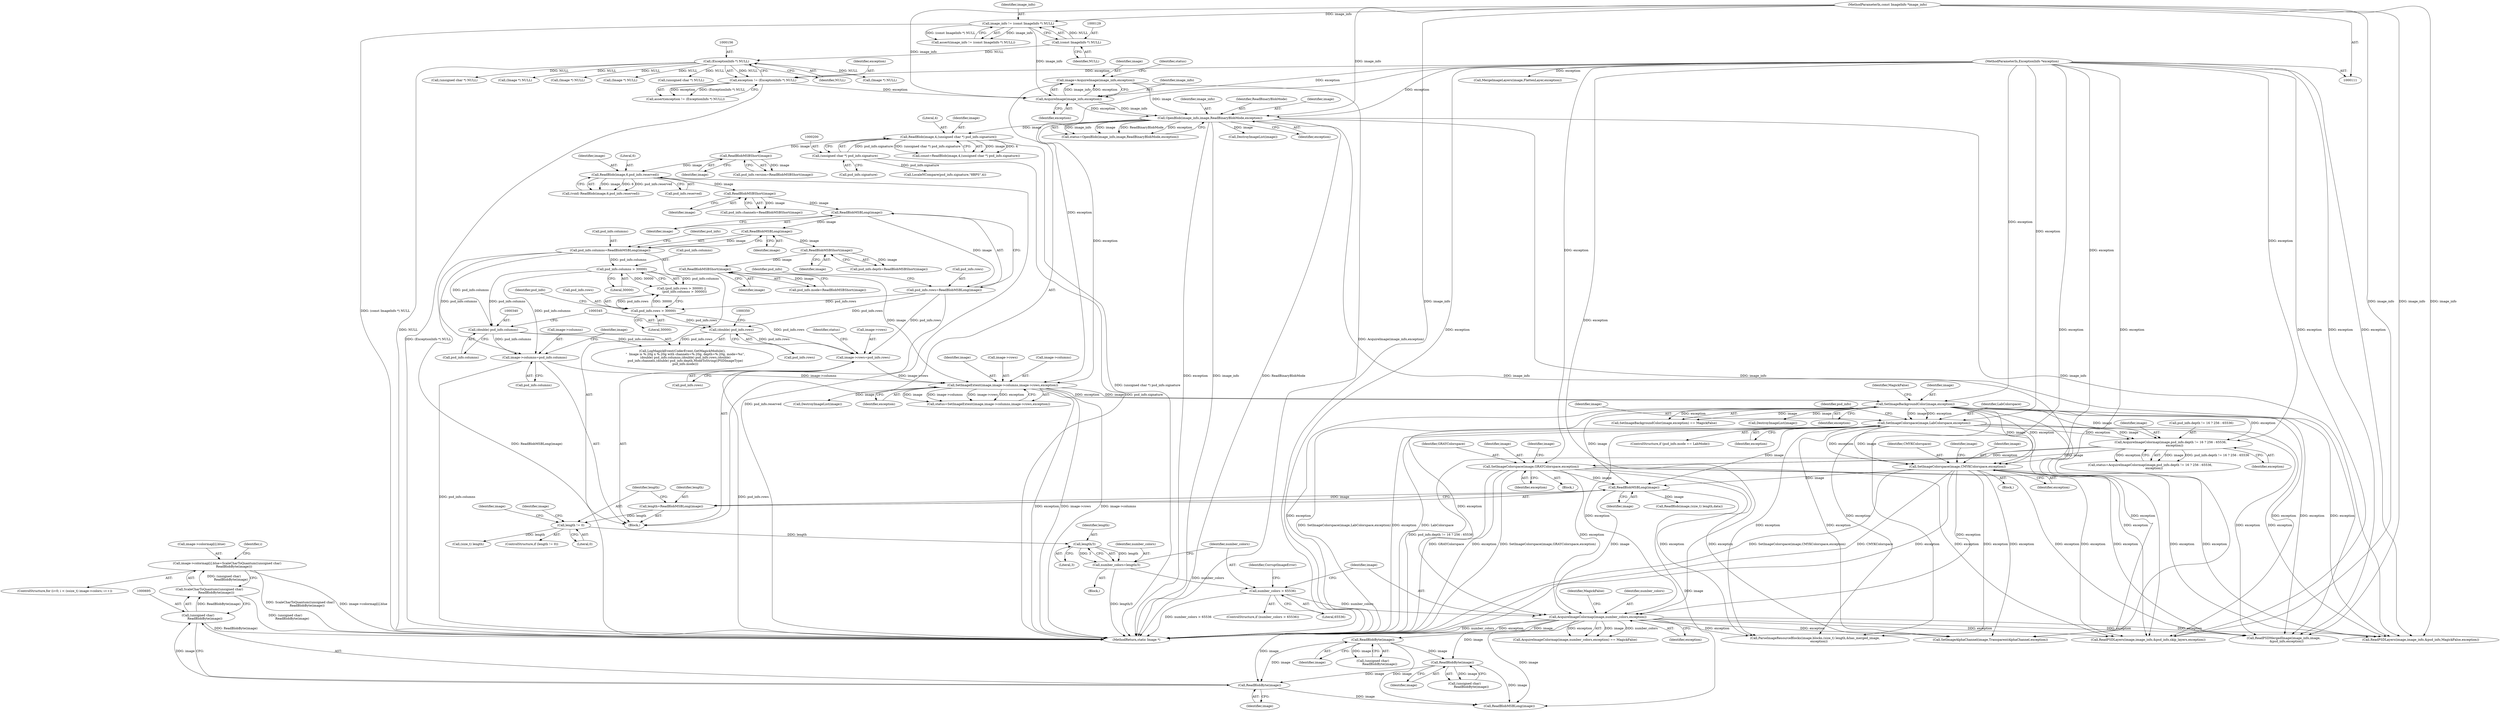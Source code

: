 digraph "0_ImageMagick_198fffab4daf8aea88badd9c629350e5b26ec32f@array" {
"1000685" [label="(Call,image->colormap[i].blue=ScaleCharToQuantum((unsigned char)\n              ReadBlobByte(image)))"];
"1000693" [label="(Call,ScaleCharToQuantum((unsigned char)\n              ReadBlobByte(image)))"];
"1000694" [label="(Call,(unsigned char)\n              ReadBlobByte(image))"];
"1000696" [label="(Call,ReadBlobByte(image))"];
"1000612" [label="(Call,AcquireImageColormap(image,number_colors,exception))"];
"1000535" [label="(Call,ReadBlobMSBLong(image))"];
"1000436" [label="(Call,SetImageColorspace(image,CMYKColorspace,exception))"];
"1000406" [label="(Call,SetImageBackgroundColor(image,exception))"];
"1000388" [label="(Call,SetImageExtent(image,image->columns,image->rows,exception))"];
"1000325" [label="(Call,ReadBlobMSBShort(image))"];
"1000298" [label="(Call,ReadBlobMSBShort(image))"];
"1000271" [label="(Call,ReadBlobMSBLong(image))"];
"1000265" [label="(Call,ReadBlobMSBLong(image))"];
"1000250" [label="(Call,ReadBlobMSBShort(image))"];
"1000240" [label="(Call,ReadBlob(image,6,psd_info.reserved))"];
"1000208" [label="(Call,ReadBlobMSBShort(image))"];
"1000196" [label="(Call,ReadBlob(image,4,(unsigned char *) psd_info.signature))"];
"1000171" [label="(Call,OpenBlob(image_info,image,ReadBinaryBlobMode,exception))"];
"1000166" [label="(Call,AcquireImage(image_info,exception))"];
"1000126" [label="(Call,image_info != (const ImageInfo *) NULL)"];
"1000112" [label="(MethodParameterIn,const ImageInfo *image_info)"];
"1000128" [label="(Call,(const ImageInfo *) NULL)"];
"1000153" [label="(Call,exception != (ExceptionInfo *) NULL)"];
"1000113" [label="(MethodParameterIn,ExceptionInfo *exception)"];
"1000155" [label="(Call,(ExceptionInfo *) NULL)"];
"1000164" [label="(Call,image=AcquireImage(image_info,exception))"];
"1000199" [label="(Call,(unsigned char *) psd_info.signature)"];
"1000372" [label="(Call,image->columns=psd_info.columns)"];
"1000286" [label="(Call,psd_info.columns > 30000)"];
"1000267" [label="(Call,psd_info.columns=ReadBlobMSBLong(image))"];
"1000339" [label="(Call,(double) psd_info.columns)"];
"1000379" [label="(Call,image->rows=psd_info.rows)"];
"1000281" [label="(Call,psd_info.rows > 30000)"];
"1000261" [label="(Call,psd_info.rows=ReadBlobMSBLong(image))"];
"1000344" [label="(Call,(double) psd_info.rows)"];
"1000425" [label="(Call,SetImageColorspace(image,LabColorspace,exception))"];
"1000504" [label="(Call,SetImageColorspace(image,GRAYColorspace,exception))"];
"1000474" [label="(Call,AcquireImageColormap(image,psd_info.depth != 16 ? 256 : 65536,\n        exception))"];
"1000604" [label="(Call,number_colors > 65536)"];
"1000598" [label="(Call,number_colors=length/3)"];
"1000600" [label="(Call,length/3)"];
"1000538" [label="(Call,length != 0)"];
"1000533" [label="(Call,length=ReadBlobMSBLong(image))"];
"1000670" [label="(Call,ReadBlobByte(image))"];
"1000644" [label="(Call,ReadBlobByte(image))"];
"1000432" [label="(Identifier,psd_info)"];
"1000419" [label="(ControlStructure,if (psd_info.mode == LabMode))"];
"1000171" [label="(Call,OpenBlob(image_info,image,ReadBinaryBlobMode,exception))"];
"1000605" [label="(Identifier,number_colors)"];
"1000686" [label="(Call,image->colormap[i].blue)"];
"1000693" [label="(Call,ScaleCharToQuantum((unsigned char)\n              ReadBlobByte(image)))"];
"1000672" [label="(ControlStructure,for (i=0; i < (ssize_t) image->colors; i++))"];
"1000287" [label="(Call,psd_info.columns)"];
"1000277" [label="(Identifier,psd_info)"];
"1000387" [label="(Identifier,status)"];
"1000606" [label="(Literal,65536)"];
"1000165" [label="(Identifier,image)"];
"1000152" [label="(Call,assert(exception != (ExceptionInfo *) NULL))"];
"1000269" [label="(Identifier,psd_info)"];
"1001057" [label="(MethodReturn,static Image *)"];
"1000406" [label="(Call,SetImageBackgroundColor(image,exception))"];
"1000243" [label="(Call,psd_info.reserved)"];
"1000194" [label="(Call,count=ReadBlob(image,4,(unsigned char *) psd_info.signature))"];
"1000157" [label="(Identifier,NULL)"];
"1000537" [label="(ControlStructure,if (length != 0))"];
"1000566" [label="(Call,(size_t) length)"];
"1000242" [label="(Literal,6)"];
"1000272" [label="(Identifier,image)"];
"1000262" [label="(Call,psd_info.rows)"];
"1000186" [label="(Call,(Image *) NULL)"];
"1000335" [label="(Call,LogMagickEvent(CoderEvent,GetMagickModule(),\n      \"  Image is %.20g x %.20g with channels=%.20g, depth=%.20g, mode=%s\",\n      (double) psd_info.columns,(double) psd_info.rows,(double)\n      psd_info.channels,(double) psd_info.depth,ModeToString((PSDImageType)\n      psd_info.mode)))"];
"1000507" [label="(Identifier,exception)"];
"1000390" [label="(Call,image->columns)"];
"1000608" [label="(Identifier,CorruptImageError)"];
"1000645" [label="(Identifier,image)"];
"1000723" [label="(Call,ReadBlobMSBLong(image))"];
"1000267" [label="(Call,psd_info.columns=ReadBlobMSBLong(image))"];
"1000341" [label="(Call,psd_info.columns)"];
"1000183" [label="(Call,DestroyImageList(image))"];
"1000611" [label="(Call,AcquireImageColormap(image,number_colors,exception) == MagickFalse)"];
"1000601" [label="(Identifier,length)"];
"1000668" [label="(Call,(unsigned char)\n              ReadBlobByte(image))"];
"1000326" [label="(Identifier,image)"];
"1000405" [label="(Call,SetImageBackgroundColor(image,exception) == MagickFalse)"];
"1000346" [label="(Call,psd_info.rows)"];
"1000538" [label="(Call,length != 0)"];
"1000475" [label="(Identifier,image)"];
"1000471" [label="(Block,)"];
"1000321" [label="(Call,psd_info.mode=ReadBlobMSBShort(image))"];
"1000154" [label="(Identifier,exception)"];
"1000172" [label="(Identifier,image_info)"];
"1000545" [label="(Identifier,image)"];
"1000427" [label="(Identifier,LabColorspace)"];
"1000603" [label="(ControlStructure,if (number_colors > 65536))"];
"1000409" [label="(Identifier,MagickFalse)"];
"1000413" [label="(Call,DestroyImageList(image))"];
"1000251" [label="(Identifier,image)"];
"1000168" [label="(Identifier,exception)"];
"1000281" [label="(Call,psd_info.rows > 30000)"];
"1000217" [label="(Call,LocaleNCompare(psd_info.signature,\"8BPS\",4))"];
"1000600" [label="(Call,length/3)"];
"1000174" [label="(Identifier,ReadBinaryBlobMode)"];
"1000204" [label="(Call,psd_info.version=ReadBlobMSBShort(image))"];
"1000372" [label="(Call,image->columns=psd_info.columns)"];
"1000261" [label="(Call,psd_info.rows=ReadBlobMSBLong(image))"];
"1000697" [label="(Identifier,image)"];
"1000288" [label="(Identifier,psd_info)"];
"1000596" [label="(Block,)"];
"1000536" [label="(Identifier,image)"];
"1000435" [label="(Block,)"];
"1000268" [label="(Call,psd_info.columns)"];
"1000198" [label="(Literal,4)"];
"1000684" [label="(Identifier,i)"];
"1000696" [label="(Call,ReadBlobByte(image))"];
"1000127" [label="(Identifier,image_info)"];
"1000241" [label="(Identifier,image)"];
"1000474" [label="(Call,AcquireImageColormap(image,psd_info.depth != 16 ? 256 : 65536,\n        exception))"];
"1000408" [label="(Identifier,exception)"];
"1000175" [label="(Identifier,exception)"];
"1000380" [label="(Call,image->rows)"];
"1000987" [label="(Call,ReadPSDLayers(image,image_info,&psd_info,MagickFalse,exception))"];
"1000762" [label="(Call,(unsigned char *) NULL)"];
"1000266" [label="(Identifier,image)"];
"1000535" [label="(Call,ReadBlobMSBLong(image))"];
"1000170" [label="(Identifier,status)"];
"1000402" [label="(Call,DestroyImageList(image))"];
"1000286" [label="(Call,psd_info.columns > 30000)"];
"1000166" [label="(Call,AcquireImage(image_info,exception))"];
"1000416" [label="(Call,(Image *) NULL)"];
"1000613" [label="(Identifier,image)"];
"1000173" [label="(Identifier,image)"];
"1000128" [label="(Call,(const ImageInfo *) NULL)"];
"1000437" [label="(Identifier,image)"];
"1000299" [label="(Identifier,image)"];
"1000376" [label="(Call,psd_info.columns)"];
"1000113" [label="(MethodParameterIn,ExceptionInfo *exception)"];
"1000428" [label="(Identifier,exception)"];
"1000386" [label="(Call,status=SetImageExtent(image,image->columns,image->rows,exception))"];
"1000240" [label="(Call,ReadBlob(image,6,psd_info.reserved))"];
"1000169" [label="(Call,status=OpenBlob(image_info,image,ReadBinaryBlobMode,exception))"];
"1000505" [label="(Identifier,image)"];
"1000280" [label="(Call,(psd_info.rows > 30000) ||\n      (psd_info.columns > 30000))"];
"1000196" [label="(Call,ReadBlob(image,4,(unsigned char *) psd_info.signature))"];
"1000290" [label="(Literal,30000)"];
"1000425" [label="(Call,SetImageColorspace(image,LabColorspace,exception))"];
"1000436" [label="(Call,SetImageColorspace(image,CMYKColorspace,exception))"];
"1000472" [label="(Call,status=AcquireImageColormap(image,psd_info.depth != 16 ? 256 : 65536,\n        exception))"];
"1000801" [label="(Call,ParseImageResourceBlocks(image,blocks,(size_t) length,&has_merged_image,\n        exception))"];
"1000389" [label="(Identifier,image)"];
"1000265" [label="(Call,ReadBlobMSBLong(image))"];
"1000476" [label="(Call,psd_info.depth != 16 ? 256 : 65536)"];
"1000685" [label="(Call,image->colormap[i].blue=ScaleCharToQuantum((unsigned char)\n              ReadBlobByte(image)))"];
"1000126" [label="(Call,image_info != (const ImageInfo *) NULL)"];
"1000339" [label="(Call,(double) psd_info.columns)"];
"1000153" [label="(Call,exception != (ExceptionInfo *) NULL)"];
"1000504" [label="(Call,SetImageColorspace(image,GRAYColorspace,exception))"];
"1000294" [label="(Call,psd_info.depth=ReadBlobMSBShort(image))"];
"1000164" [label="(Call,image=AcquireImage(image_info,exception))"];
"1000383" [label="(Call,psd_info.rows)"];
"1001008" [label="(Call,(Image *) NULL)"];
"1000373" [label="(Call,image->columns)"];
"1000112" [label="(MethodParameterIn,const ImageInfo *image_info)"];
"1000438" [label="(Identifier,CMYKColorspace)"];
"1000510" [label="(Identifier,image)"];
"1000533" [label="(Call,length=ReadBlobMSBLong(image))"];
"1000583" [label="(Call,ReadBlob(image,(size_t) length,data))"];
"1000540" [label="(Literal,0)"];
"1000895" [label="(Call,ReadPSDLayers(image,image_info,&psd_info,skip_layers,exception))"];
"1000298" [label="(Call,ReadBlobMSBShort(image))"];
"1000707" [label="(Identifier,image)"];
"1000271" [label="(Call,ReadBlobMSBLong(image))"];
"1000612" [label="(Call,AcquireImageColormap(image,number_colors,exception))"];
"1000209" [label="(Identifier,image)"];
"1000439" [label="(Identifier,exception)"];
"1000246" [label="(Call,psd_info.channels=ReadBlobMSBShort(image))"];
"1000381" [label="(Identifier,image)"];
"1000604" [label="(Call,number_colors > 65536)"];
"1001022" [label="(Call,SetImageAlphaChannel(image,TransparentAlphaChannel,exception))"];
"1000325" [label="(Call,ReadBlobMSBShort(image))"];
"1000285" [label="(Literal,30000)"];
"1000642" [label="(Call,(unsigned char)\n              ReadBlobByte(image))"];
"1000130" [label="(Identifier,NULL)"];
"1000539" [label="(Identifier,length)"];
"1000238" [label="(Call,(void) ReadBlob(image,6,psd_info.reserved))"];
"1000614" [label="(Identifier,number_colors)"];
"1000250" [label="(Call,ReadBlobMSBShort(image))"];
"1000201" [label="(Call,psd_info.signature)"];
"1000616" [label="(Identifier,MagickFalse)"];
"1000167" [label="(Identifier,image_info)"];
"1000602" [label="(Literal,3)"];
"1000599" [label="(Identifier,number_colors)"];
"1000208" [label="(Call,ReadBlobMSBShort(image))"];
"1000197" [label="(Identifier,image)"];
"1000913" [label="(Call,(Image *) NULL)"];
"1000644" [label="(Call,ReadBlobByte(image))"];
"1000442" [label="(Identifier,image)"];
"1000961" [label="(Call,ReadPSDMergedImage(image_info,image,\n      &psd_info,exception))"];
"1000396" [label="(Identifier,exception)"];
"1000393" [label="(Call,image->rows)"];
"1000506" [label="(Identifier,GRAYColorspace)"];
"1000282" [label="(Call,psd_info.rows)"];
"1000125" [label="(Call,assert(image_info != (const ImageInfo *) NULL))"];
"1000388" [label="(Call,SetImageExtent(image,image->columns,image->rows,exception))"];
"1000114" [label="(Block,)"];
"1001042" [label="(Call,MergeImageLayers(image,FlattenLayer,exception))"];
"1000671" [label="(Identifier,image)"];
"1000407" [label="(Identifier,image)"];
"1000575" [label="(Call,(unsigned char *) NULL)"];
"1000534" [label="(Identifier,length)"];
"1000379" [label="(Call,image->rows=psd_info.rows)"];
"1000484" [label="(Identifier,exception)"];
"1000694" [label="(Call,(unsigned char)\n              ReadBlobByte(image))"];
"1000155" [label="(Call,(ExceptionInfo *) NULL)"];
"1000426" [label="(Identifier,image)"];
"1000199" [label="(Call,(unsigned char *) psd_info.signature)"];
"1000615" [label="(Identifier,exception)"];
"1000344" [label="(Call,(double) psd_info.rows)"];
"1000670" [label="(Call,ReadBlobByte(image))"];
"1000598" [label="(Call,number_colors=length/3)"];
"1000685" -> "1000672"  [label="AST: "];
"1000685" -> "1000693"  [label="CFG: "];
"1000686" -> "1000685"  [label="AST: "];
"1000693" -> "1000685"  [label="AST: "];
"1000684" -> "1000685"  [label="CFG: "];
"1000685" -> "1001057"  [label="DDG: ScaleCharToQuantum((unsigned char)\n              ReadBlobByte(image))"];
"1000685" -> "1001057"  [label="DDG: image->colormap[i].blue"];
"1000693" -> "1000685"  [label="DDG: (unsigned char)\n              ReadBlobByte(image)"];
"1000693" -> "1000694"  [label="CFG: "];
"1000694" -> "1000693"  [label="AST: "];
"1000693" -> "1001057"  [label="DDG: (unsigned char)\n              ReadBlobByte(image)"];
"1000694" -> "1000693"  [label="DDG: ReadBlobByte(image)"];
"1000694" -> "1000696"  [label="CFG: "];
"1000695" -> "1000694"  [label="AST: "];
"1000696" -> "1000694"  [label="AST: "];
"1000694" -> "1001057"  [label="DDG: ReadBlobByte(image)"];
"1000696" -> "1000694"  [label="DDG: image"];
"1000696" -> "1000697"  [label="CFG: "];
"1000697" -> "1000696"  [label="AST: "];
"1000612" -> "1000696"  [label="DDG: image"];
"1000670" -> "1000696"  [label="DDG: image"];
"1000644" -> "1000696"  [label="DDG: image"];
"1000696" -> "1000723"  [label="DDG: image"];
"1000612" -> "1000611"  [label="AST: "];
"1000612" -> "1000615"  [label="CFG: "];
"1000613" -> "1000612"  [label="AST: "];
"1000614" -> "1000612"  [label="AST: "];
"1000615" -> "1000612"  [label="AST: "];
"1000616" -> "1000612"  [label="CFG: "];
"1000612" -> "1001057"  [label="DDG: number_colors"];
"1000612" -> "1001057"  [label="DDG: exception"];
"1000612" -> "1000611"  [label="DDG: image"];
"1000612" -> "1000611"  [label="DDG: number_colors"];
"1000612" -> "1000611"  [label="DDG: exception"];
"1000535" -> "1000612"  [label="DDG: image"];
"1000604" -> "1000612"  [label="DDG: number_colors"];
"1000425" -> "1000612"  [label="DDG: exception"];
"1000504" -> "1000612"  [label="DDG: exception"];
"1000406" -> "1000612"  [label="DDG: exception"];
"1000436" -> "1000612"  [label="DDG: exception"];
"1000113" -> "1000612"  [label="DDG: exception"];
"1000612" -> "1000644"  [label="DDG: image"];
"1000612" -> "1000670"  [label="DDG: image"];
"1000612" -> "1000723"  [label="DDG: image"];
"1000612" -> "1000801"  [label="DDG: exception"];
"1000612" -> "1000895"  [label="DDG: exception"];
"1000612" -> "1000961"  [label="DDG: exception"];
"1000612" -> "1000987"  [label="DDG: exception"];
"1000612" -> "1001022"  [label="DDG: exception"];
"1000535" -> "1000533"  [label="AST: "];
"1000535" -> "1000536"  [label="CFG: "];
"1000536" -> "1000535"  [label="AST: "];
"1000533" -> "1000535"  [label="CFG: "];
"1000535" -> "1000533"  [label="DDG: image"];
"1000436" -> "1000535"  [label="DDG: image"];
"1000406" -> "1000535"  [label="DDG: image"];
"1000425" -> "1000535"  [label="DDG: image"];
"1000504" -> "1000535"  [label="DDG: image"];
"1000535" -> "1000583"  [label="DDG: image"];
"1000535" -> "1000723"  [label="DDG: image"];
"1000436" -> "1000435"  [label="AST: "];
"1000436" -> "1000439"  [label="CFG: "];
"1000437" -> "1000436"  [label="AST: "];
"1000438" -> "1000436"  [label="AST: "];
"1000439" -> "1000436"  [label="AST: "];
"1000442" -> "1000436"  [label="CFG: "];
"1000436" -> "1001057"  [label="DDG: SetImageColorspace(image,CMYKColorspace,exception)"];
"1000436" -> "1001057"  [label="DDG: CMYKColorspace"];
"1000436" -> "1001057"  [label="DDG: exception"];
"1000406" -> "1000436"  [label="DDG: image"];
"1000406" -> "1000436"  [label="DDG: exception"];
"1000425" -> "1000436"  [label="DDG: image"];
"1000425" -> "1000436"  [label="DDG: exception"];
"1000113" -> "1000436"  [label="DDG: exception"];
"1000436" -> "1000801"  [label="DDG: exception"];
"1000436" -> "1000895"  [label="DDG: exception"];
"1000436" -> "1000961"  [label="DDG: exception"];
"1000436" -> "1000987"  [label="DDG: exception"];
"1000436" -> "1001022"  [label="DDG: exception"];
"1000406" -> "1000405"  [label="AST: "];
"1000406" -> "1000408"  [label="CFG: "];
"1000407" -> "1000406"  [label="AST: "];
"1000408" -> "1000406"  [label="AST: "];
"1000409" -> "1000406"  [label="CFG: "];
"1000406" -> "1001057"  [label="DDG: exception"];
"1000406" -> "1000405"  [label="DDG: image"];
"1000406" -> "1000405"  [label="DDG: exception"];
"1000388" -> "1000406"  [label="DDG: image"];
"1000388" -> "1000406"  [label="DDG: exception"];
"1000113" -> "1000406"  [label="DDG: exception"];
"1000406" -> "1000413"  [label="DDG: image"];
"1000406" -> "1000425"  [label="DDG: image"];
"1000406" -> "1000425"  [label="DDG: exception"];
"1000406" -> "1000474"  [label="DDG: image"];
"1000406" -> "1000474"  [label="DDG: exception"];
"1000406" -> "1000801"  [label="DDG: exception"];
"1000406" -> "1000895"  [label="DDG: exception"];
"1000406" -> "1000961"  [label="DDG: exception"];
"1000406" -> "1000987"  [label="DDG: exception"];
"1000406" -> "1001022"  [label="DDG: exception"];
"1000388" -> "1000386"  [label="AST: "];
"1000388" -> "1000396"  [label="CFG: "];
"1000389" -> "1000388"  [label="AST: "];
"1000390" -> "1000388"  [label="AST: "];
"1000393" -> "1000388"  [label="AST: "];
"1000396" -> "1000388"  [label="AST: "];
"1000386" -> "1000388"  [label="CFG: "];
"1000388" -> "1001057"  [label="DDG: exception"];
"1000388" -> "1001057"  [label="DDG: image->rows"];
"1000388" -> "1001057"  [label="DDG: image->columns"];
"1000388" -> "1000386"  [label="DDG: image"];
"1000388" -> "1000386"  [label="DDG: image->columns"];
"1000388" -> "1000386"  [label="DDG: image->rows"];
"1000388" -> "1000386"  [label="DDG: exception"];
"1000325" -> "1000388"  [label="DDG: image"];
"1000372" -> "1000388"  [label="DDG: image->columns"];
"1000379" -> "1000388"  [label="DDG: image->rows"];
"1000171" -> "1000388"  [label="DDG: exception"];
"1000113" -> "1000388"  [label="DDG: exception"];
"1000388" -> "1000402"  [label="DDG: image"];
"1000325" -> "1000321"  [label="AST: "];
"1000325" -> "1000326"  [label="CFG: "];
"1000326" -> "1000325"  [label="AST: "];
"1000321" -> "1000325"  [label="CFG: "];
"1000325" -> "1000321"  [label="DDG: image"];
"1000298" -> "1000325"  [label="DDG: image"];
"1000298" -> "1000294"  [label="AST: "];
"1000298" -> "1000299"  [label="CFG: "];
"1000299" -> "1000298"  [label="AST: "];
"1000294" -> "1000298"  [label="CFG: "];
"1000298" -> "1000294"  [label="DDG: image"];
"1000271" -> "1000298"  [label="DDG: image"];
"1000271" -> "1000267"  [label="AST: "];
"1000271" -> "1000272"  [label="CFG: "];
"1000272" -> "1000271"  [label="AST: "];
"1000267" -> "1000271"  [label="CFG: "];
"1000271" -> "1000267"  [label="DDG: image"];
"1000265" -> "1000271"  [label="DDG: image"];
"1000265" -> "1000261"  [label="AST: "];
"1000265" -> "1000266"  [label="CFG: "];
"1000266" -> "1000265"  [label="AST: "];
"1000261" -> "1000265"  [label="CFG: "];
"1000265" -> "1000261"  [label="DDG: image"];
"1000250" -> "1000265"  [label="DDG: image"];
"1000250" -> "1000246"  [label="AST: "];
"1000250" -> "1000251"  [label="CFG: "];
"1000251" -> "1000250"  [label="AST: "];
"1000246" -> "1000250"  [label="CFG: "];
"1000250" -> "1000246"  [label="DDG: image"];
"1000240" -> "1000250"  [label="DDG: image"];
"1000240" -> "1000238"  [label="AST: "];
"1000240" -> "1000243"  [label="CFG: "];
"1000241" -> "1000240"  [label="AST: "];
"1000242" -> "1000240"  [label="AST: "];
"1000243" -> "1000240"  [label="AST: "];
"1000238" -> "1000240"  [label="CFG: "];
"1000240" -> "1001057"  [label="DDG: psd_info.reserved"];
"1000240" -> "1000238"  [label="DDG: image"];
"1000240" -> "1000238"  [label="DDG: 6"];
"1000240" -> "1000238"  [label="DDG: psd_info.reserved"];
"1000208" -> "1000240"  [label="DDG: image"];
"1000208" -> "1000204"  [label="AST: "];
"1000208" -> "1000209"  [label="CFG: "];
"1000209" -> "1000208"  [label="AST: "];
"1000204" -> "1000208"  [label="CFG: "];
"1000208" -> "1000204"  [label="DDG: image"];
"1000196" -> "1000208"  [label="DDG: image"];
"1000196" -> "1000194"  [label="AST: "];
"1000196" -> "1000199"  [label="CFG: "];
"1000197" -> "1000196"  [label="AST: "];
"1000198" -> "1000196"  [label="AST: "];
"1000199" -> "1000196"  [label="AST: "];
"1000194" -> "1000196"  [label="CFG: "];
"1000196" -> "1001057"  [label="DDG: (unsigned char *) psd_info.signature"];
"1000196" -> "1000194"  [label="DDG: image"];
"1000196" -> "1000194"  [label="DDG: 4"];
"1000196" -> "1000194"  [label="DDG: (unsigned char *) psd_info.signature"];
"1000171" -> "1000196"  [label="DDG: image"];
"1000199" -> "1000196"  [label="DDG: psd_info.signature"];
"1000171" -> "1000169"  [label="AST: "];
"1000171" -> "1000175"  [label="CFG: "];
"1000172" -> "1000171"  [label="AST: "];
"1000173" -> "1000171"  [label="AST: "];
"1000174" -> "1000171"  [label="AST: "];
"1000175" -> "1000171"  [label="AST: "];
"1000169" -> "1000171"  [label="CFG: "];
"1000171" -> "1001057"  [label="DDG: image_info"];
"1000171" -> "1001057"  [label="DDG: ReadBinaryBlobMode"];
"1000171" -> "1001057"  [label="DDG: exception"];
"1000171" -> "1000169"  [label="DDG: image_info"];
"1000171" -> "1000169"  [label="DDG: image"];
"1000171" -> "1000169"  [label="DDG: ReadBinaryBlobMode"];
"1000171" -> "1000169"  [label="DDG: exception"];
"1000166" -> "1000171"  [label="DDG: image_info"];
"1000166" -> "1000171"  [label="DDG: exception"];
"1000112" -> "1000171"  [label="DDG: image_info"];
"1000164" -> "1000171"  [label="DDG: image"];
"1000113" -> "1000171"  [label="DDG: exception"];
"1000171" -> "1000183"  [label="DDG: image"];
"1000171" -> "1000895"  [label="DDG: image_info"];
"1000171" -> "1000961"  [label="DDG: image_info"];
"1000171" -> "1000987"  [label="DDG: image_info"];
"1000166" -> "1000164"  [label="AST: "];
"1000166" -> "1000168"  [label="CFG: "];
"1000167" -> "1000166"  [label="AST: "];
"1000168" -> "1000166"  [label="AST: "];
"1000164" -> "1000166"  [label="CFG: "];
"1000166" -> "1000164"  [label="DDG: image_info"];
"1000166" -> "1000164"  [label="DDG: exception"];
"1000126" -> "1000166"  [label="DDG: image_info"];
"1000112" -> "1000166"  [label="DDG: image_info"];
"1000153" -> "1000166"  [label="DDG: exception"];
"1000113" -> "1000166"  [label="DDG: exception"];
"1000126" -> "1000125"  [label="AST: "];
"1000126" -> "1000128"  [label="CFG: "];
"1000127" -> "1000126"  [label="AST: "];
"1000128" -> "1000126"  [label="AST: "];
"1000125" -> "1000126"  [label="CFG: "];
"1000126" -> "1001057"  [label="DDG: (const ImageInfo *) NULL"];
"1000126" -> "1000125"  [label="DDG: image_info"];
"1000126" -> "1000125"  [label="DDG: (const ImageInfo *) NULL"];
"1000112" -> "1000126"  [label="DDG: image_info"];
"1000128" -> "1000126"  [label="DDG: NULL"];
"1000112" -> "1000111"  [label="AST: "];
"1000112" -> "1001057"  [label="DDG: image_info"];
"1000112" -> "1000895"  [label="DDG: image_info"];
"1000112" -> "1000961"  [label="DDG: image_info"];
"1000112" -> "1000987"  [label="DDG: image_info"];
"1000128" -> "1000130"  [label="CFG: "];
"1000129" -> "1000128"  [label="AST: "];
"1000130" -> "1000128"  [label="AST: "];
"1000128" -> "1000155"  [label="DDG: NULL"];
"1000153" -> "1000152"  [label="AST: "];
"1000153" -> "1000155"  [label="CFG: "];
"1000154" -> "1000153"  [label="AST: "];
"1000155" -> "1000153"  [label="AST: "];
"1000152" -> "1000153"  [label="CFG: "];
"1000153" -> "1001057"  [label="DDG: (ExceptionInfo *) NULL"];
"1000153" -> "1000152"  [label="DDG: exception"];
"1000153" -> "1000152"  [label="DDG: (ExceptionInfo *) NULL"];
"1000113" -> "1000153"  [label="DDG: exception"];
"1000155" -> "1000153"  [label="DDG: NULL"];
"1000113" -> "1000111"  [label="AST: "];
"1000113" -> "1001057"  [label="DDG: exception"];
"1000113" -> "1000425"  [label="DDG: exception"];
"1000113" -> "1000474"  [label="DDG: exception"];
"1000113" -> "1000504"  [label="DDG: exception"];
"1000113" -> "1000801"  [label="DDG: exception"];
"1000113" -> "1000895"  [label="DDG: exception"];
"1000113" -> "1000961"  [label="DDG: exception"];
"1000113" -> "1000987"  [label="DDG: exception"];
"1000113" -> "1001022"  [label="DDG: exception"];
"1000113" -> "1001042"  [label="DDG: exception"];
"1000155" -> "1000157"  [label="CFG: "];
"1000156" -> "1000155"  [label="AST: "];
"1000157" -> "1000155"  [label="AST: "];
"1000155" -> "1001057"  [label="DDG: NULL"];
"1000155" -> "1000186"  [label="DDG: NULL"];
"1000155" -> "1000416"  [label="DDG: NULL"];
"1000155" -> "1000575"  [label="DDG: NULL"];
"1000155" -> "1000762"  [label="DDG: NULL"];
"1000155" -> "1000913"  [label="DDG: NULL"];
"1000155" -> "1001008"  [label="DDG: NULL"];
"1000164" -> "1000114"  [label="AST: "];
"1000165" -> "1000164"  [label="AST: "];
"1000170" -> "1000164"  [label="CFG: "];
"1000164" -> "1001057"  [label="DDG: AcquireImage(image_info,exception)"];
"1000199" -> "1000201"  [label="CFG: "];
"1000200" -> "1000199"  [label="AST: "];
"1000201" -> "1000199"  [label="AST: "];
"1000199" -> "1001057"  [label="DDG: psd_info.signature"];
"1000199" -> "1000217"  [label="DDG: psd_info.signature"];
"1000372" -> "1000114"  [label="AST: "];
"1000372" -> "1000376"  [label="CFG: "];
"1000373" -> "1000372"  [label="AST: "];
"1000376" -> "1000372"  [label="AST: "];
"1000381" -> "1000372"  [label="CFG: "];
"1000372" -> "1001057"  [label="DDG: psd_info.columns"];
"1000286" -> "1000372"  [label="DDG: psd_info.columns"];
"1000267" -> "1000372"  [label="DDG: psd_info.columns"];
"1000339" -> "1000372"  [label="DDG: psd_info.columns"];
"1000286" -> "1000280"  [label="AST: "];
"1000286" -> "1000290"  [label="CFG: "];
"1000287" -> "1000286"  [label="AST: "];
"1000290" -> "1000286"  [label="AST: "];
"1000280" -> "1000286"  [label="CFG: "];
"1000286" -> "1000280"  [label="DDG: psd_info.columns"];
"1000286" -> "1000280"  [label="DDG: 30000"];
"1000267" -> "1000286"  [label="DDG: psd_info.columns"];
"1000286" -> "1000339"  [label="DDG: psd_info.columns"];
"1000267" -> "1000114"  [label="AST: "];
"1000268" -> "1000267"  [label="AST: "];
"1000277" -> "1000267"  [label="CFG: "];
"1000267" -> "1001057"  [label="DDG: ReadBlobMSBLong(image)"];
"1000267" -> "1000339"  [label="DDG: psd_info.columns"];
"1000339" -> "1000335"  [label="AST: "];
"1000339" -> "1000341"  [label="CFG: "];
"1000340" -> "1000339"  [label="AST: "];
"1000341" -> "1000339"  [label="AST: "];
"1000345" -> "1000339"  [label="CFG: "];
"1000339" -> "1000335"  [label="DDG: psd_info.columns"];
"1000379" -> "1000114"  [label="AST: "];
"1000379" -> "1000383"  [label="CFG: "];
"1000380" -> "1000379"  [label="AST: "];
"1000383" -> "1000379"  [label="AST: "];
"1000387" -> "1000379"  [label="CFG: "];
"1000379" -> "1001057"  [label="DDG: psd_info.rows"];
"1000281" -> "1000379"  [label="DDG: psd_info.rows"];
"1000261" -> "1000379"  [label="DDG: psd_info.rows"];
"1000344" -> "1000379"  [label="DDG: psd_info.rows"];
"1000281" -> "1000280"  [label="AST: "];
"1000281" -> "1000285"  [label="CFG: "];
"1000282" -> "1000281"  [label="AST: "];
"1000285" -> "1000281"  [label="AST: "];
"1000288" -> "1000281"  [label="CFG: "];
"1000280" -> "1000281"  [label="CFG: "];
"1000281" -> "1000280"  [label="DDG: psd_info.rows"];
"1000281" -> "1000280"  [label="DDG: 30000"];
"1000261" -> "1000281"  [label="DDG: psd_info.rows"];
"1000281" -> "1000344"  [label="DDG: psd_info.rows"];
"1000261" -> "1000114"  [label="AST: "];
"1000262" -> "1000261"  [label="AST: "];
"1000269" -> "1000261"  [label="CFG: "];
"1000261" -> "1000344"  [label="DDG: psd_info.rows"];
"1000344" -> "1000335"  [label="AST: "];
"1000344" -> "1000346"  [label="CFG: "];
"1000345" -> "1000344"  [label="AST: "];
"1000346" -> "1000344"  [label="AST: "];
"1000350" -> "1000344"  [label="CFG: "];
"1000344" -> "1000335"  [label="DDG: psd_info.rows"];
"1000425" -> "1000419"  [label="AST: "];
"1000425" -> "1000428"  [label="CFG: "];
"1000426" -> "1000425"  [label="AST: "];
"1000427" -> "1000425"  [label="AST: "];
"1000428" -> "1000425"  [label="AST: "];
"1000432" -> "1000425"  [label="CFG: "];
"1000425" -> "1001057"  [label="DDG: exception"];
"1000425" -> "1001057"  [label="DDG: LabColorspace"];
"1000425" -> "1001057"  [label="DDG: SetImageColorspace(image,LabColorspace,exception)"];
"1000425" -> "1000474"  [label="DDG: image"];
"1000425" -> "1000474"  [label="DDG: exception"];
"1000425" -> "1000801"  [label="DDG: exception"];
"1000425" -> "1000895"  [label="DDG: exception"];
"1000425" -> "1000961"  [label="DDG: exception"];
"1000425" -> "1000987"  [label="DDG: exception"];
"1000425" -> "1001022"  [label="DDG: exception"];
"1000504" -> "1000471"  [label="AST: "];
"1000504" -> "1000507"  [label="CFG: "];
"1000505" -> "1000504"  [label="AST: "];
"1000506" -> "1000504"  [label="AST: "];
"1000507" -> "1000504"  [label="AST: "];
"1000510" -> "1000504"  [label="CFG: "];
"1000504" -> "1001057"  [label="DDG: GRAYColorspace"];
"1000504" -> "1001057"  [label="DDG: exception"];
"1000504" -> "1001057"  [label="DDG: SetImageColorspace(image,GRAYColorspace,exception)"];
"1000474" -> "1000504"  [label="DDG: image"];
"1000474" -> "1000504"  [label="DDG: exception"];
"1000504" -> "1000801"  [label="DDG: exception"];
"1000504" -> "1000895"  [label="DDG: exception"];
"1000504" -> "1000961"  [label="DDG: exception"];
"1000504" -> "1000987"  [label="DDG: exception"];
"1000504" -> "1001022"  [label="DDG: exception"];
"1000474" -> "1000472"  [label="AST: "];
"1000474" -> "1000484"  [label="CFG: "];
"1000475" -> "1000474"  [label="AST: "];
"1000476" -> "1000474"  [label="AST: "];
"1000484" -> "1000474"  [label="AST: "];
"1000472" -> "1000474"  [label="CFG: "];
"1000474" -> "1001057"  [label="DDG: psd_info.depth != 16 ? 256 : 65536"];
"1000474" -> "1000472"  [label="DDG: image"];
"1000474" -> "1000472"  [label="DDG: psd_info.depth != 16 ? 256 : 65536"];
"1000474" -> "1000472"  [label="DDG: exception"];
"1000604" -> "1000603"  [label="AST: "];
"1000604" -> "1000606"  [label="CFG: "];
"1000605" -> "1000604"  [label="AST: "];
"1000606" -> "1000604"  [label="AST: "];
"1000608" -> "1000604"  [label="CFG: "];
"1000613" -> "1000604"  [label="CFG: "];
"1000604" -> "1001057"  [label="DDG: number_colors > 65536"];
"1000598" -> "1000604"  [label="DDG: number_colors"];
"1000598" -> "1000596"  [label="AST: "];
"1000598" -> "1000600"  [label="CFG: "];
"1000599" -> "1000598"  [label="AST: "];
"1000600" -> "1000598"  [label="AST: "];
"1000605" -> "1000598"  [label="CFG: "];
"1000598" -> "1001057"  [label="DDG: length/3"];
"1000600" -> "1000598"  [label="DDG: length"];
"1000600" -> "1000598"  [label="DDG: 3"];
"1000600" -> "1000602"  [label="CFG: "];
"1000601" -> "1000600"  [label="AST: "];
"1000602" -> "1000600"  [label="AST: "];
"1000538" -> "1000600"  [label="DDG: length"];
"1000538" -> "1000537"  [label="AST: "];
"1000538" -> "1000540"  [label="CFG: "];
"1000539" -> "1000538"  [label="AST: "];
"1000540" -> "1000538"  [label="AST: "];
"1000545" -> "1000538"  [label="CFG: "];
"1000707" -> "1000538"  [label="CFG: "];
"1000533" -> "1000538"  [label="DDG: length"];
"1000538" -> "1000566"  [label="DDG: length"];
"1000533" -> "1000114"  [label="AST: "];
"1000534" -> "1000533"  [label="AST: "];
"1000539" -> "1000533"  [label="CFG: "];
"1000670" -> "1000668"  [label="AST: "];
"1000670" -> "1000671"  [label="CFG: "];
"1000671" -> "1000670"  [label="AST: "];
"1000668" -> "1000670"  [label="CFG: "];
"1000670" -> "1000668"  [label="DDG: image"];
"1000644" -> "1000670"  [label="DDG: image"];
"1000670" -> "1000723"  [label="DDG: image"];
"1000644" -> "1000642"  [label="AST: "];
"1000644" -> "1000645"  [label="CFG: "];
"1000645" -> "1000644"  [label="AST: "];
"1000642" -> "1000644"  [label="CFG: "];
"1000644" -> "1000642"  [label="DDG: image"];
"1000644" -> "1000723"  [label="DDG: image"];
}
